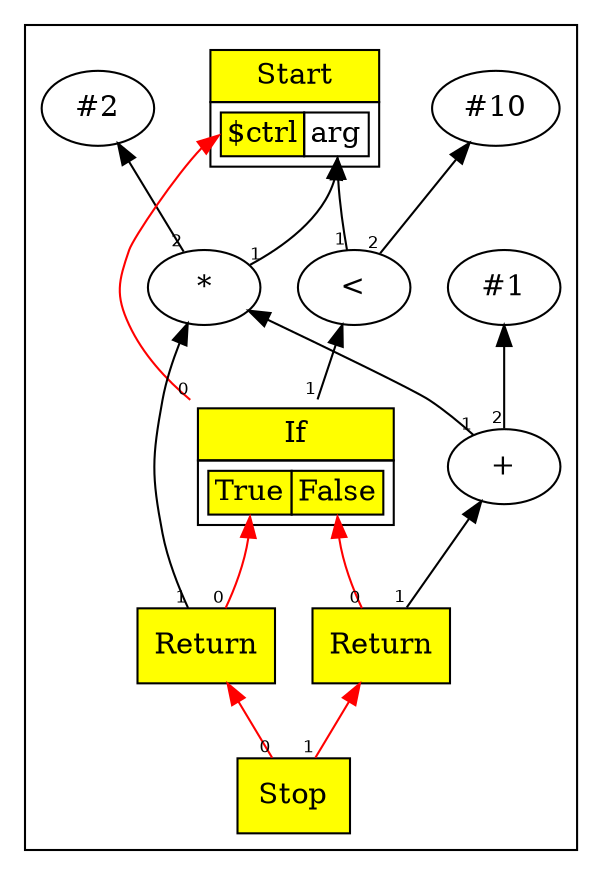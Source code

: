 digraph chapter09 {
/*
int x = arg + arg;
if(arg < 10) {
    return arg + arg;
}
else {
    x = x + 1;
}
return x;

*/
	rankdir=BT;
	ordering="in";
	concentrate="true";
	compound="true";
	subgraph cluster_Nodes {
		Start2 [ shape=plaintext label=<
			<TABLE BORDER="0" CELLBORDER="1" CELLSPACING="0" CELLPADDING="4">
			<TR><TD BGCOLOR="yellow">Start</TD></TR>
			<TR><TD>
				<TABLE BORDER="0" CELLBORDER="1" CELLSPACING="0">
				<TR><TD PORT="p0" BGCOLOR="yellow">$ctrl</TD><TD PORT="p1">arg</TD></TR>
				</TABLE>
			</TD></TR>
			</TABLE>>
		];
		Stop3 [ shape=box style=filled fillcolor=yellow label="Stop" ];
		Con_7 [ label="#2" ];
		Mul8 [ label="*" ];
		LT9 [ label="<" ];
		Con_10 [ label="#10" ];
		If11 [ shape=plaintext label=<
			<TABLE BORDER="0" CELLBORDER="1" CELLSPACING="0" CELLPADDING="4">
			<TR><TD BGCOLOR="yellow">If</TD></TR>
			<TR><TD>
				<TABLE BORDER="0" CELLBORDER="1" CELLSPACING="0">
				<TR><TD PORT="p0" BGCOLOR="yellow">True</TD><TD PORT="p1" BGCOLOR="yellow">False</TD></TR>
				</TABLE>
			</TD></TR>
			</TABLE>>
		];
		Return18 [ shape=box style=filled fillcolor=yellow label="Return" ];
		Add20 [ label="+" ];
		Con_21 [ label="#1" ];
		Return24 [ shape=box style=filled fillcolor=yellow label="Return" ];
	}
	edge [ fontname=Helvetica, fontsize=8 ];
	Stop3 -> Return18[taillabel=0 color=red];
	Stop3 -> Return24[taillabel=1 color=red];
	Mul8 -> Start2:p1[taillabel=1];
	Mul8 -> Con_7[taillabel=2];
	LT9 -> Start2:p1[taillabel=1];
	LT9 -> Con_10[taillabel=2];
	If11 -> Start2:p0[taillabel=0 color=red];
	If11 -> LT9[taillabel=1];
	Return18 -> If11:p0[taillabel=0 color=red];
	Return18 -> Mul8[taillabel=1];
	Add20 -> Mul8[taillabel=1];
	Add20 -> Con_21[taillabel=2];
	Return24 -> If11:p1[taillabel=0 color=red];
	Return24 -> Add20[taillabel=1];
}